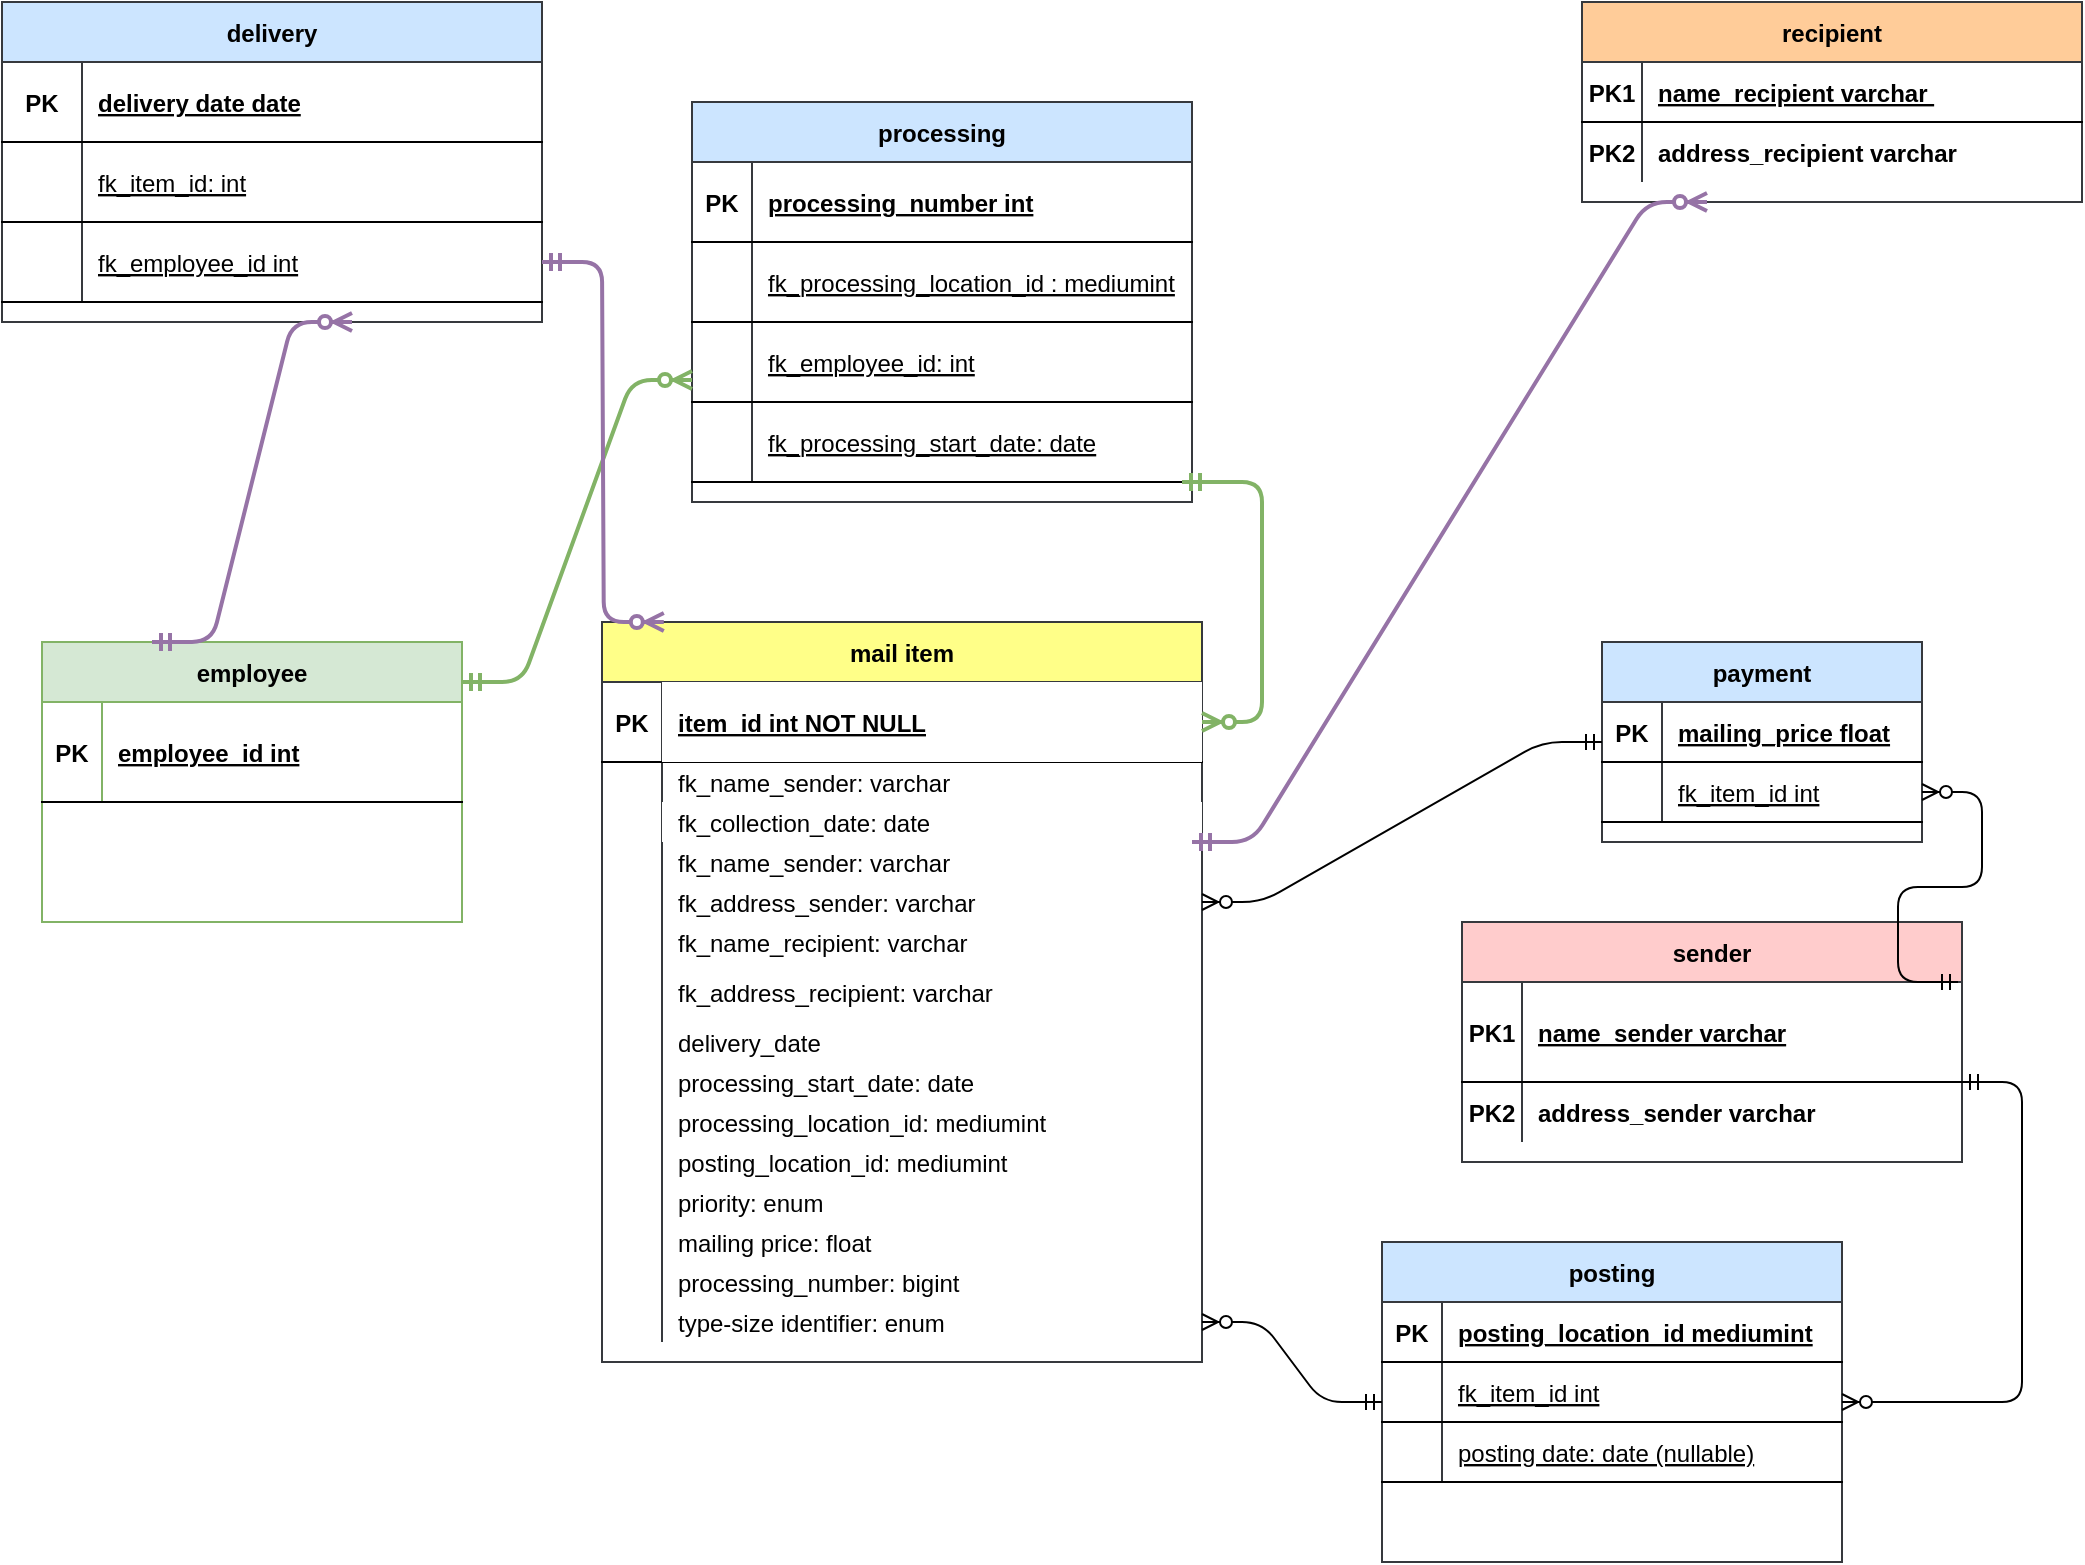 <mxfile version="13.6.2" type="device"><diagram id="R2lEEEUBdFMjLlhIrx00" name="Page-1"><mxGraphModel dx="830" dy="492" grid="1" gridSize="10" guides="1" tooltips="1" connect="1" arrows="1" fold="1" page="1" pageScale="1" pageWidth="1100" pageHeight="850" math="0" shadow="0" extFonts="Permanent Marker^https://fonts.googleapis.com/css?family=Permanent+Marker"><root><mxCell id="0"/><mxCell id="1" parent="0"/><mxCell id="BK38zygmO4a3XmJDNrpy-70" value="delivery" style="shape=table;startSize=30;container=1;collapsible=1;childLayout=tableLayout;fixedRows=1;rowLines=0;fontStyle=1;align=center;resizeLast=1;fillColor=#cce5ff;strokeColor=#36393d;" parent="1" vertex="1"><mxGeometry x="30" y="50" width="270" height="160" as="geometry"/></mxCell><mxCell id="BK38zygmO4a3XmJDNrpy-71" value="" style="shape=partialRectangle;collapsible=0;dropTarget=0;pointerEvents=0;fillColor=none;points=[[0,0.5],[1,0.5]];portConstraint=eastwest;top=0;left=0;right=0;bottom=1;" parent="BK38zygmO4a3XmJDNrpy-70" vertex="1"><mxGeometry y="30" width="270" height="40" as="geometry"/></mxCell><mxCell id="BK38zygmO4a3XmJDNrpy-72" value="PK" style="shape=partialRectangle;overflow=hidden;connectable=0;fillColor=none;top=0;left=0;bottom=0;right=0;fontStyle=1;" parent="BK38zygmO4a3XmJDNrpy-71" vertex="1"><mxGeometry width="40" height="40" as="geometry"/></mxCell><mxCell id="BK38zygmO4a3XmJDNrpy-73" value="delivery date date" style="shape=partialRectangle;overflow=hidden;connectable=0;fillColor=none;top=0;left=0;bottom=0;right=0;align=left;spacingLeft=6;fontStyle=5;" parent="BK38zygmO4a3XmJDNrpy-71" vertex="1"><mxGeometry x="40" width="230" height="40" as="geometry"/></mxCell><mxCell id="pN4cOaqrdixhjaZD2MsB-4" value="" style="shape=partialRectangle;collapsible=0;dropTarget=0;pointerEvents=0;fillColor=none;points=[[0,0.5],[1,0.5]];portConstraint=eastwest;top=0;left=0;right=0;bottom=1;" vertex="1" parent="BK38zygmO4a3XmJDNrpy-70"><mxGeometry y="70" width="270" height="40" as="geometry"/></mxCell><mxCell id="pN4cOaqrdixhjaZD2MsB-5" value="" style="shape=partialRectangle;overflow=hidden;connectable=0;fillColor=none;top=0;left=0;bottom=0;right=0;fontStyle=1;" vertex="1" parent="pN4cOaqrdixhjaZD2MsB-4"><mxGeometry width="40" height="40" as="geometry"/></mxCell><mxCell id="pN4cOaqrdixhjaZD2MsB-6" value="fk_item_id: int" style="shape=partialRectangle;overflow=hidden;connectable=0;fillColor=none;top=0;left=0;bottom=0;right=0;align=left;spacingLeft=6;fontStyle=4;" vertex="1" parent="pN4cOaqrdixhjaZD2MsB-4"><mxGeometry x="40" width="230" height="40" as="geometry"/></mxCell><mxCell id="pN4cOaqrdixhjaZD2MsB-7" value="" style="shape=partialRectangle;collapsible=0;dropTarget=0;pointerEvents=0;fillColor=none;points=[[0,0.5],[1,0.5]];portConstraint=eastwest;top=0;left=0;right=0;bottom=1;" vertex="1" parent="BK38zygmO4a3XmJDNrpy-70"><mxGeometry y="110" width="270" height="40" as="geometry"/></mxCell><mxCell id="pN4cOaqrdixhjaZD2MsB-8" value="" style="shape=partialRectangle;overflow=hidden;connectable=0;fillColor=none;top=0;left=0;bottom=0;right=0;fontStyle=1;" vertex="1" parent="pN4cOaqrdixhjaZD2MsB-7"><mxGeometry width="40" height="40" as="geometry"/></mxCell><mxCell id="pN4cOaqrdixhjaZD2MsB-9" value="fk_employee_id int" style="shape=partialRectangle;overflow=hidden;connectable=0;fillColor=none;top=0;left=0;bottom=0;right=0;align=left;spacingLeft=6;fontStyle=4;" vertex="1" parent="pN4cOaqrdixhjaZD2MsB-7"><mxGeometry x="40" width="230" height="40" as="geometry"/></mxCell><mxCell id="C-vyLk0tnHw3VtMMgP7b-2" value="recipient" style="shape=table;startSize=30;container=1;collapsible=1;childLayout=tableLayout;fixedRows=1;rowLines=0;fontStyle=1;align=center;resizeLast=1;fillColor=#ffcc99;strokeColor=#36393d;" parent="1" vertex="1"><mxGeometry x="820" y="50" width="250" height="100" as="geometry"/></mxCell><mxCell id="C-vyLk0tnHw3VtMMgP7b-3" value="" style="shape=partialRectangle;collapsible=0;dropTarget=0;pointerEvents=0;fillColor=none;points=[[0,0.5],[1,0.5]];portConstraint=eastwest;top=0;left=0;right=0;bottom=1;" parent="C-vyLk0tnHw3VtMMgP7b-2" vertex="1"><mxGeometry y="30" width="250" height="30" as="geometry"/></mxCell><mxCell id="C-vyLk0tnHw3VtMMgP7b-4" value="PK1" style="shape=partialRectangle;overflow=hidden;connectable=0;fillColor=none;top=0;left=0;bottom=0;right=0;fontStyle=1;" parent="C-vyLk0tnHw3VtMMgP7b-3" vertex="1"><mxGeometry width="30" height="30" as="geometry"/></mxCell><mxCell id="C-vyLk0tnHw3VtMMgP7b-5" value="name_recipient varchar " style="shape=partialRectangle;overflow=hidden;connectable=0;fillColor=none;top=0;left=0;bottom=0;right=0;align=left;spacingLeft=6;fontStyle=5;" parent="C-vyLk0tnHw3VtMMgP7b-3" vertex="1"><mxGeometry x="30" width="220" height="30" as="geometry"/></mxCell><mxCell id="C-vyLk0tnHw3VtMMgP7b-6" value="" style="shape=partialRectangle;collapsible=0;dropTarget=0;pointerEvents=0;fillColor=none;points=[[0,0.5],[1,0.5]];portConstraint=eastwest;top=0;left=0;right=0;bottom=0;" parent="C-vyLk0tnHw3VtMMgP7b-2" vertex="1"><mxGeometry y="60" width="250" height="30" as="geometry"/></mxCell><mxCell id="C-vyLk0tnHw3VtMMgP7b-7" value="PK2" style="shape=partialRectangle;overflow=hidden;connectable=0;fillColor=none;top=0;left=0;bottom=0;right=0;fontStyle=1" parent="C-vyLk0tnHw3VtMMgP7b-6" vertex="1"><mxGeometry width="30" height="30" as="geometry"/></mxCell><mxCell id="C-vyLk0tnHw3VtMMgP7b-8" value="address_recipient varchar" style="shape=partialRectangle;overflow=hidden;connectable=0;fillColor=none;top=0;left=0;bottom=0;right=0;align=left;spacingLeft=6;fontStyle=1" parent="C-vyLk0tnHw3VtMMgP7b-6" vertex="1"><mxGeometry x="30" width="220" height="30" as="geometry"/></mxCell><mxCell id="C-vyLk0tnHw3VtMMgP7b-13" value="sender" style="shape=table;startSize=30;container=1;collapsible=1;childLayout=tableLayout;fixedRows=1;rowLines=0;fontStyle=1;align=center;resizeLast=1;flipH=1;fillColor=#ffcccc;strokeColor=#36393d;" parent="1" vertex="1"><mxGeometry x="760" y="510" width="250" height="120" as="geometry"/></mxCell><mxCell id="C-vyLk0tnHw3VtMMgP7b-14" value="" style="shape=partialRectangle;collapsible=0;dropTarget=0;pointerEvents=0;fillColor=none;points=[[0,0.5],[1,0.5]];portConstraint=eastwest;top=0;left=0;right=0;bottom=1;" parent="C-vyLk0tnHw3VtMMgP7b-13" vertex="1"><mxGeometry y="30" width="250" height="50" as="geometry"/></mxCell><mxCell id="C-vyLk0tnHw3VtMMgP7b-15" value="PK1" style="shape=partialRectangle;overflow=hidden;connectable=0;fillColor=none;top=0;left=0;bottom=0;right=0;fontStyle=1;" parent="C-vyLk0tnHw3VtMMgP7b-14" vertex="1"><mxGeometry width="30" height="50" as="geometry"/></mxCell><mxCell id="C-vyLk0tnHw3VtMMgP7b-16" value="name_sender varchar" style="shape=partialRectangle;overflow=hidden;connectable=0;fillColor=none;top=0;left=0;bottom=0;right=0;align=left;spacingLeft=6;fontStyle=5;" parent="C-vyLk0tnHw3VtMMgP7b-14" vertex="1"><mxGeometry x="30" width="220" height="50" as="geometry"/></mxCell><mxCell id="C-vyLk0tnHw3VtMMgP7b-17" value="" style="shape=partialRectangle;collapsible=0;dropTarget=0;pointerEvents=0;fillColor=none;points=[[0,0.5],[1,0.5]];portConstraint=eastwest;top=0;left=0;right=0;bottom=0;fontStyle=1" parent="C-vyLk0tnHw3VtMMgP7b-13" vertex="1"><mxGeometry y="80" width="250" height="30" as="geometry"/></mxCell><mxCell id="C-vyLk0tnHw3VtMMgP7b-18" value="PK2" style="shape=partialRectangle;overflow=hidden;connectable=0;fillColor=none;top=0;left=0;bottom=0;right=0;fontStyle=1" parent="C-vyLk0tnHw3VtMMgP7b-17" vertex="1"><mxGeometry width="30" height="30" as="geometry"/></mxCell><mxCell id="C-vyLk0tnHw3VtMMgP7b-19" value="address_sender varchar" style="shape=partialRectangle;overflow=hidden;connectable=0;fillColor=none;top=0;left=0;bottom=0;right=0;align=left;spacingLeft=6;fontStyle=1" parent="C-vyLk0tnHw3VtMMgP7b-17" vertex="1"><mxGeometry x="30" width="220" height="30" as="geometry"/></mxCell><mxCell id="BK38zygmO4a3XmJDNrpy-66" value="processing" style="shape=table;startSize=30;container=1;collapsible=1;childLayout=tableLayout;fixedRows=1;rowLines=0;fontStyle=1;align=center;resizeLast=1;fillColor=#cce5ff;strokeColor=#36393d;" parent="1" vertex="1"><mxGeometry x="375" y="100" width="250" height="200" as="geometry"/></mxCell><mxCell id="BK38zygmO4a3XmJDNrpy-67" value="" style="shape=partialRectangle;collapsible=0;dropTarget=0;pointerEvents=0;fillColor=none;points=[[0,0.5],[1,0.5]];portConstraint=eastwest;top=0;left=0;right=0;bottom=1;" parent="BK38zygmO4a3XmJDNrpy-66" vertex="1"><mxGeometry y="30" width="250" height="40" as="geometry"/></mxCell><mxCell id="BK38zygmO4a3XmJDNrpy-68" value="PK" style="shape=partialRectangle;overflow=hidden;connectable=0;fillColor=none;top=0;left=0;bottom=0;right=0;fontStyle=1;" parent="BK38zygmO4a3XmJDNrpy-67" vertex="1"><mxGeometry width="30" height="40" as="geometry"/></mxCell><mxCell id="BK38zygmO4a3XmJDNrpy-69" value="processing_number int" style="shape=partialRectangle;overflow=hidden;connectable=0;fillColor=none;top=0;left=0;bottom=0;right=0;align=left;spacingLeft=6;fontStyle=5;" parent="BK38zygmO4a3XmJDNrpy-67" vertex="1"><mxGeometry x="30" width="220" height="40" as="geometry"/></mxCell><mxCell id="pN4cOaqrdixhjaZD2MsB-16" value="" style="shape=partialRectangle;collapsible=0;dropTarget=0;pointerEvents=0;fillColor=none;points=[[0,0.5],[1,0.5]];portConstraint=eastwest;top=0;left=0;right=0;bottom=1;fontStyle=0" vertex="1" parent="BK38zygmO4a3XmJDNrpy-66"><mxGeometry y="70" width="250" height="40" as="geometry"/></mxCell><mxCell id="pN4cOaqrdixhjaZD2MsB-17" value="" style="shape=partialRectangle;overflow=hidden;connectable=0;fillColor=none;top=0;left=0;bottom=0;right=0;fontStyle=1;" vertex="1" parent="pN4cOaqrdixhjaZD2MsB-16"><mxGeometry width="30" height="40" as="geometry"/></mxCell><mxCell id="pN4cOaqrdixhjaZD2MsB-18" value="fk_processing_location_id : mediumint" style="shape=partialRectangle;overflow=hidden;connectable=0;fillColor=none;top=0;left=0;bottom=0;right=0;align=left;spacingLeft=6;fontStyle=4;" vertex="1" parent="pN4cOaqrdixhjaZD2MsB-16"><mxGeometry x="30" width="220" height="40" as="geometry"/></mxCell><mxCell id="pN4cOaqrdixhjaZD2MsB-19" value="" style="shape=partialRectangle;collapsible=0;dropTarget=0;pointerEvents=0;fillColor=none;points=[[0,0.5],[1,0.5]];portConstraint=eastwest;top=0;left=0;right=0;bottom=1;" vertex="1" parent="BK38zygmO4a3XmJDNrpy-66"><mxGeometry y="110" width="250" height="40" as="geometry"/></mxCell><mxCell id="pN4cOaqrdixhjaZD2MsB-20" value="" style="shape=partialRectangle;overflow=hidden;connectable=0;fillColor=none;top=0;left=0;bottom=0;right=0;fontStyle=1;" vertex="1" parent="pN4cOaqrdixhjaZD2MsB-19"><mxGeometry width="30" height="40" as="geometry"/></mxCell><mxCell id="pN4cOaqrdixhjaZD2MsB-21" value="fk_employee_id: int" style="shape=partialRectangle;overflow=hidden;connectable=0;fillColor=none;top=0;left=0;bottom=0;right=0;align=left;spacingLeft=6;fontStyle=4;" vertex="1" parent="pN4cOaqrdixhjaZD2MsB-19"><mxGeometry x="30" width="220" height="40" as="geometry"/></mxCell><mxCell id="pN4cOaqrdixhjaZD2MsB-22" value="" style="shape=partialRectangle;collapsible=0;dropTarget=0;pointerEvents=0;fillColor=none;points=[[0,0.5],[1,0.5]];portConstraint=eastwest;top=0;left=0;right=0;bottom=1;" vertex="1" parent="BK38zygmO4a3XmJDNrpy-66"><mxGeometry y="150" width="250" height="40" as="geometry"/></mxCell><mxCell id="pN4cOaqrdixhjaZD2MsB-23" value="" style="shape=partialRectangle;overflow=hidden;connectable=0;fillColor=none;top=0;left=0;bottom=0;right=0;fontStyle=1;" vertex="1" parent="pN4cOaqrdixhjaZD2MsB-22"><mxGeometry width="30" height="40" as="geometry"/></mxCell><mxCell id="pN4cOaqrdixhjaZD2MsB-24" value="fk_processing_start_date: date" style="shape=partialRectangle;overflow=hidden;connectable=0;fillColor=none;top=0;left=0;bottom=0;right=0;align=left;spacingLeft=6;fontStyle=4;" vertex="1" parent="pN4cOaqrdixhjaZD2MsB-22"><mxGeometry x="30" width="220" height="40" as="geometry"/></mxCell><mxCell id="BK38zygmO4a3XmJDNrpy-1" value="employee" style="shape=table;startSize=30;container=1;collapsible=1;childLayout=tableLayout;fixedRows=1;rowLines=0;fontStyle=1;align=center;resizeLast=1;fillColor=#d5e8d4;strokeColor=#82b366;" parent="1" vertex="1"><mxGeometry x="50" y="370" width="210" height="140" as="geometry"/></mxCell><mxCell id="BK38zygmO4a3XmJDNrpy-2" value="" style="shape=partialRectangle;collapsible=0;dropTarget=0;pointerEvents=0;fillColor=none;points=[[0,0.5],[1,0.5]];portConstraint=eastwest;top=0;left=0;right=0;bottom=1;" parent="BK38zygmO4a3XmJDNrpy-1" vertex="1"><mxGeometry y="30" width="210" height="50" as="geometry"/></mxCell><mxCell id="BK38zygmO4a3XmJDNrpy-3" value="PK" style="shape=partialRectangle;overflow=hidden;connectable=0;fillColor=none;top=0;left=0;bottom=0;right=0;fontStyle=1;" parent="BK38zygmO4a3XmJDNrpy-2" vertex="1"><mxGeometry width="30" height="50" as="geometry"/></mxCell><mxCell id="BK38zygmO4a3XmJDNrpy-4" value="employee_id int" style="shape=partialRectangle;overflow=hidden;connectable=0;fillColor=none;top=0;left=0;bottom=0;right=0;align=left;spacingLeft=6;fontStyle=5;" parent="BK38zygmO4a3XmJDNrpy-2" vertex="1"><mxGeometry x="30" width="180" height="50" as="geometry"/></mxCell><mxCell id="pN4cOaqrdixhjaZD2MsB-28" value="payment" style="shape=table;startSize=30;container=1;collapsible=1;childLayout=tableLayout;fixedRows=1;rowLines=0;fontStyle=1;align=center;resizeLast=1;fillColor=#cce5ff;strokeColor=#36393d;" vertex="1" parent="1"><mxGeometry x="830" y="370" width="160" height="100" as="geometry"/></mxCell><mxCell id="pN4cOaqrdixhjaZD2MsB-29" value="" style="shape=partialRectangle;collapsible=0;dropTarget=0;pointerEvents=0;fillColor=none;points=[[0,0.5],[1,0.5]];portConstraint=eastwest;top=0;left=0;right=0;bottom=1;" vertex="1" parent="pN4cOaqrdixhjaZD2MsB-28"><mxGeometry y="30" width="160" height="30" as="geometry"/></mxCell><mxCell id="pN4cOaqrdixhjaZD2MsB-30" value="PK" style="shape=partialRectangle;overflow=hidden;connectable=0;fillColor=none;top=0;left=0;bottom=0;right=0;fontStyle=1;" vertex="1" parent="pN4cOaqrdixhjaZD2MsB-29"><mxGeometry width="30" height="30" as="geometry"/></mxCell><mxCell id="pN4cOaqrdixhjaZD2MsB-31" value="mailing_price float" style="shape=partialRectangle;overflow=hidden;connectable=0;fillColor=none;top=0;left=0;bottom=0;right=0;align=left;spacingLeft=6;fontStyle=5;" vertex="1" parent="pN4cOaqrdixhjaZD2MsB-29"><mxGeometry x="30" width="130" height="30" as="geometry"/></mxCell><mxCell id="pN4cOaqrdixhjaZD2MsB-32" value="" style="shape=partialRectangle;collapsible=0;dropTarget=0;pointerEvents=0;fillColor=none;points=[[0,0.5],[1,0.5]];portConstraint=eastwest;top=0;left=0;right=0;bottom=1;" vertex="1" parent="pN4cOaqrdixhjaZD2MsB-28"><mxGeometry y="60" width="160" height="30" as="geometry"/></mxCell><mxCell id="pN4cOaqrdixhjaZD2MsB-33" value="" style="shape=partialRectangle;overflow=hidden;connectable=0;fillColor=none;top=0;left=0;bottom=0;right=0;fontStyle=1;" vertex="1" parent="pN4cOaqrdixhjaZD2MsB-32"><mxGeometry width="30" height="30" as="geometry"/></mxCell><mxCell id="pN4cOaqrdixhjaZD2MsB-34" value="fk_item_id int" style="shape=partialRectangle;overflow=hidden;connectable=0;fillColor=none;top=0;left=0;bottom=0;right=0;align=left;spacingLeft=6;fontStyle=4;" vertex="1" parent="pN4cOaqrdixhjaZD2MsB-32"><mxGeometry x="30" width="130" height="30" as="geometry"/></mxCell><mxCell id="pN4cOaqrdixhjaZD2MsB-35" value="posting" style="shape=table;startSize=30;container=1;collapsible=1;childLayout=tableLayout;fixedRows=1;rowLines=0;fontStyle=1;align=center;resizeLast=1;fillColor=#cce5ff;strokeColor=#36393d;" vertex="1" parent="1"><mxGeometry x="720" y="670" width="230" height="160" as="geometry"/></mxCell><mxCell id="pN4cOaqrdixhjaZD2MsB-36" value="" style="shape=partialRectangle;collapsible=0;dropTarget=0;pointerEvents=0;fillColor=none;points=[[0,0.5],[1,0.5]];portConstraint=eastwest;top=0;left=0;right=0;bottom=1;" vertex="1" parent="pN4cOaqrdixhjaZD2MsB-35"><mxGeometry y="30" width="230" height="30" as="geometry"/></mxCell><mxCell id="pN4cOaqrdixhjaZD2MsB-37" value="PK" style="shape=partialRectangle;overflow=hidden;connectable=0;fillColor=none;top=0;left=0;bottom=0;right=0;fontStyle=1;" vertex="1" parent="pN4cOaqrdixhjaZD2MsB-36"><mxGeometry width="30" height="30" as="geometry"/></mxCell><mxCell id="pN4cOaqrdixhjaZD2MsB-38" value="posting_location_id mediumint" style="shape=partialRectangle;overflow=hidden;connectable=0;fillColor=none;top=0;left=0;bottom=0;right=0;align=left;spacingLeft=6;fontStyle=5;" vertex="1" parent="pN4cOaqrdixhjaZD2MsB-36"><mxGeometry x="30" width="200" height="30" as="geometry"/></mxCell><mxCell id="pN4cOaqrdixhjaZD2MsB-39" value="" style="shape=partialRectangle;collapsible=0;dropTarget=0;pointerEvents=0;fillColor=none;points=[[0,0.5],[1,0.5]];portConstraint=eastwest;top=0;left=0;right=0;bottom=1;" vertex="1" parent="pN4cOaqrdixhjaZD2MsB-35"><mxGeometry y="60" width="230" height="30" as="geometry"/></mxCell><mxCell id="pN4cOaqrdixhjaZD2MsB-40" value="" style="shape=partialRectangle;overflow=hidden;connectable=0;fillColor=none;top=0;left=0;bottom=0;right=0;fontStyle=1;" vertex="1" parent="pN4cOaqrdixhjaZD2MsB-39"><mxGeometry width="30" height="30" as="geometry"/></mxCell><mxCell id="pN4cOaqrdixhjaZD2MsB-41" value="fk_item_id int" style="shape=partialRectangle;overflow=hidden;connectable=0;fillColor=none;top=0;left=0;bottom=0;right=0;align=left;spacingLeft=6;fontStyle=4;" vertex="1" parent="pN4cOaqrdixhjaZD2MsB-39"><mxGeometry x="30" width="200" height="30" as="geometry"/></mxCell><mxCell id="pN4cOaqrdixhjaZD2MsB-42" value="" style="shape=partialRectangle;collapsible=0;dropTarget=0;pointerEvents=0;fillColor=none;points=[[0,0.5],[1,0.5]];portConstraint=eastwest;top=0;left=0;right=0;bottom=1;" vertex="1" parent="pN4cOaqrdixhjaZD2MsB-35"><mxGeometry y="90" width="230" height="30" as="geometry"/></mxCell><mxCell id="pN4cOaqrdixhjaZD2MsB-43" value="" style="shape=partialRectangle;overflow=hidden;connectable=0;fillColor=none;top=0;left=0;bottom=0;right=0;fontStyle=1;" vertex="1" parent="pN4cOaqrdixhjaZD2MsB-42"><mxGeometry width="30" height="30" as="geometry"/></mxCell><mxCell id="pN4cOaqrdixhjaZD2MsB-44" value="posting date: date (nullable)" style="shape=partialRectangle;overflow=hidden;connectable=0;fillColor=none;top=0;left=0;bottom=0;right=0;align=left;spacingLeft=6;fontStyle=4;" vertex="1" parent="pN4cOaqrdixhjaZD2MsB-42"><mxGeometry x="30" width="200" height="30" as="geometry"/></mxCell><mxCell id="C-vyLk0tnHw3VtMMgP7b-23" value="mail item" style="shape=table;startSize=30;container=1;collapsible=1;childLayout=tableLayout;fixedRows=1;rowLines=0;fontStyle=1;align=center;resizeLast=1;fillColor=#ffff88;strokeColor=#36393d;" parent="1" vertex="1"><mxGeometry x="330" y="360" width="300" height="370" as="geometry"/></mxCell><mxCell id="C-vyLk0tnHw3VtMMgP7b-24" value="" style="shape=partialRectangle;collapsible=0;dropTarget=0;pointerEvents=0;fillColor=none;points=[[0,0.5],[1,0.5]];portConstraint=eastwest;top=0;left=0;right=0;bottom=1;" parent="C-vyLk0tnHw3VtMMgP7b-23" vertex="1"><mxGeometry y="30" width="300" height="40" as="geometry"/></mxCell><mxCell id="C-vyLk0tnHw3VtMMgP7b-25" value="PK" style="shape=partialRectangle;overflow=hidden;connectable=0;fillColor=none;top=0;left=0;bottom=0;right=0;fontStyle=1;" parent="C-vyLk0tnHw3VtMMgP7b-24" vertex="1"><mxGeometry width="30" height="40" as="geometry"/></mxCell><mxCell id="C-vyLk0tnHw3VtMMgP7b-26" value="item_id int NOT NULL " style="shape=partialRectangle;overflow=hidden;connectable=0;top=0;left=0;bottom=0;right=0;align=left;spacingLeft=6;fontStyle=5;" parent="C-vyLk0tnHw3VtMMgP7b-24" vertex="1"><mxGeometry x="30" width="270" height="40" as="geometry"/></mxCell><mxCell id="C-vyLk0tnHw3VtMMgP7b-27" value="" style="shape=partialRectangle;collapsible=0;dropTarget=0;pointerEvents=0;fillColor=none;points=[[0,0.5],[1,0.5]];portConstraint=eastwest;top=0;left=0;right=0;bottom=0;" parent="C-vyLk0tnHw3VtMMgP7b-23" vertex="1"><mxGeometry y="70" width="300" height="20" as="geometry"/></mxCell><mxCell id="C-vyLk0tnHw3VtMMgP7b-28" value="" style="shape=partialRectangle;overflow=hidden;connectable=0;fillColor=none;top=0;left=0;bottom=0;right=0;" parent="C-vyLk0tnHw3VtMMgP7b-27" vertex="1"><mxGeometry width="30" height="20" as="geometry"/></mxCell><mxCell id="C-vyLk0tnHw3VtMMgP7b-29" value="fk_name_sender: varchar" style="shape=partialRectangle;overflow=hidden;connectable=0;fillColor=none;top=0;left=0;bottom=0;right=0;align=left;spacingLeft=6;strokeColor=#FFFF99;" parent="C-vyLk0tnHw3VtMMgP7b-27" vertex="1"><mxGeometry x="30" width="270" height="20" as="geometry"/></mxCell><mxCell id="BK38zygmO4a3XmJDNrpy-11" value="" style="shape=partialRectangle;collapsible=0;dropTarget=0;pointerEvents=0;fillColor=none;points=[[0,0.5],[1,0.5]];portConstraint=eastwest;top=0;left=0;right=0;bottom=0;" parent="C-vyLk0tnHw3VtMMgP7b-23" vertex="1"><mxGeometry y="90" width="300" height="20" as="geometry"/></mxCell><mxCell id="BK38zygmO4a3XmJDNrpy-12" value="" style="shape=partialRectangle;overflow=hidden;connectable=0;fillColor=none;top=0;left=0;bottom=0;right=0;" parent="BK38zygmO4a3XmJDNrpy-11" vertex="1"><mxGeometry width="30" height="20" as="geometry"/></mxCell><mxCell id="BK38zygmO4a3XmJDNrpy-13" value="fk_collection_date: date" style="shape=partialRectangle;overflow=hidden;connectable=0;top=0;left=0;bottom=0;right=0;align=left;spacingLeft=6;" parent="BK38zygmO4a3XmJDNrpy-11" vertex="1"><mxGeometry x="30" width="270" height="20" as="geometry"/></mxCell><mxCell id="BK38zygmO4a3XmJDNrpy-23" value="" style="shape=partialRectangle;collapsible=0;dropTarget=0;pointerEvents=0;fillColor=none;points=[[0,0.5],[1,0.5]];portConstraint=eastwest;top=0;left=0;right=0;bottom=0;" parent="C-vyLk0tnHw3VtMMgP7b-23" vertex="1"><mxGeometry y="110" width="300" height="20" as="geometry"/></mxCell><mxCell id="BK38zygmO4a3XmJDNrpy-24" value="" style="shape=partialRectangle;overflow=hidden;connectable=0;fillColor=none;top=0;left=0;bottom=0;right=0;" parent="BK38zygmO4a3XmJDNrpy-23" vertex="1"><mxGeometry width="30" height="20" as="geometry"/></mxCell><mxCell id="BK38zygmO4a3XmJDNrpy-25" value="fk_name_sender: varchar" style="shape=partialRectangle;overflow=hidden;connectable=0;fillColor=none;top=0;left=0;bottom=0;right=0;align=left;spacingLeft=6;strokeColor=#FFFF99;" parent="BK38zygmO4a3XmJDNrpy-23" vertex="1"><mxGeometry x="30" width="270" height="20" as="geometry"/></mxCell><mxCell id="BK38zygmO4a3XmJDNrpy-26" value="" style="shape=partialRectangle;collapsible=0;dropTarget=0;pointerEvents=0;fillColor=none;points=[[0,0.5],[1,0.5]];portConstraint=eastwest;top=0;left=0;right=0;bottom=0;" parent="C-vyLk0tnHw3VtMMgP7b-23" vertex="1"><mxGeometry y="130" width="300" height="20" as="geometry"/></mxCell><mxCell id="BK38zygmO4a3XmJDNrpy-27" value="" style="shape=partialRectangle;overflow=hidden;connectable=0;fillColor=none;top=0;left=0;bottom=0;right=0;" parent="BK38zygmO4a3XmJDNrpy-26" vertex="1"><mxGeometry width="30" height="20" as="geometry"/></mxCell><mxCell id="BK38zygmO4a3XmJDNrpy-28" value="fk_address_sender: varchar" style="shape=partialRectangle;overflow=hidden;connectable=0;fillColor=none;top=0;left=0;bottom=0;right=0;align=left;spacingLeft=6;" parent="BK38zygmO4a3XmJDNrpy-26" vertex="1"><mxGeometry x="30" width="270" height="20" as="geometry"/></mxCell><mxCell id="BK38zygmO4a3XmJDNrpy-29" value="" style="shape=partialRectangle;collapsible=0;dropTarget=0;pointerEvents=0;fillColor=none;points=[[0,0.5],[1,0.5]];portConstraint=eastwest;top=0;left=0;right=0;bottom=0;" parent="C-vyLk0tnHw3VtMMgP7b-23" vertex="1"><mxGeometry y="150" width="300" height="20" as="geometry"/></mxCell><mxCell id="BK38zygmO4a3XmJDNrpy-30" value="" style="shape=partialRectangle;overflow=hidden;connectable=0;fillColor=none;top=0;left=0;bottom=0;right=0;" parent="BK38zygmO4a3XmJDNrpy-29" vertex="1"><mxGeometry width="30" height="20" as="geometry"/></mxCell><mxCell id="BK38zygmO4a3XmJDNrpy-31" value="fk_name_recipient: varchar" style="shape=partialRectangle;overflow=hidden;connectable=0;fillColor=none;top=0;left=0;bottom=0;right=0;align=left;spacingLeft=6;" parent="BK38zygmO4a3XmJDNrpy-29" vertex="1"><mxGeometry x="30" width="270" height="20" as="geometry"/></mxCell><mxCell id="BK38zygmO4a3XmJDNrpy-32" value="" style="shape=partialRectangle;collapsible=0;dropTarget=0;pointerEvents=0;fillColor=none;points=[[0,0.5],[1,0.5]];portConstraint=eastwest;top=0;left=0;right=0;bottom=0;" parent="C-vyLk0tnHw3VtMMgP7b-23" vertex="1"><mxGeometry y="170" width="300" height="30" as="geometry"/></mxCell><mxCell id="BK38zygmO4a3XmJDNrpy-33" value="" style="shape=partialRectangle;overflow=hidden;connectable=0;fillColor=none;top=0;left=0;bottom=0;right=0;" parent="BK38zygmO4a3XmJDNrpy-32" vertex="1"><mxGeometry width="30" height="30" as="geometry"/></mxCell><mxCell id="BK38zygmO4a3XmJDNrpy-34" value="fk_address_recipient: varchar" style="shape=partialRectangle;overflow=hidden;connectable=0;fillColor=none;top=0;left=0;bottom=0;right=0;align=left;spacingLeft=6;strokeColor=#FFFF99;" parent="BK38zygmO4a3XmJDNrpy-32" vertex="1"><mxGeometry x="30" width="270" height="30" as="geometry"/></mxCell><mxCell id="BK38zygmO4a3XmJDNrpy-35" value="" style="shape=partialRectangle;collapsible=0;dropTarget=0;pointerEvents=0;fillColor=none;points=[[0,0.5],[1,0.5]];portConstraint=eastwest;top=0;left=0;right=0;bottom=0;" parent="C-vyLk0tnHw3VtMMgP7b-23" vertex="1"><mxGeometry y="200" width="300" height="20" as="geometry"/></mxCell><mxCell id="BK38zygmO4a3XmJDNrpy-36" value="" style="shape=partialRectangle;overflow=hidden;connectable=0;fillColor=none;top=0;left=0;bottom=0;right=0;" parent="BK38zygmO4a3XmJDNrpy-35" vertex="1"><mxGeometry width="30" height="20" as="geometry"/></mxCell><mxCell id="BK38zygmO4a3XmJDNrpy-37" value="delivery_date" style="shape=partialRectangle;overflow=hidden;connectable=0;fillColor=none;top=0;left=0;bottom=0;right=0;align=left;spacingLeft=6;strokeColor=#FFFF99;" parent="BK38zygmO4a3XmJDNrpy-35" vertex="1"><mxGeometry x="30" width="270" height="20" as="geometry"/></mxCell><mxCell id="BK38zygmO4a3XmJDNrpy-38" value="" style="shape=partialRectangle;collapsible=0;dropTarget=0;pointerEvents=0;fillColor=none;points=[[0,0.5],[1,0.5]];portConstraint=eastwest;top=0;left=0;right=0;bottom=0;" parent="C-vyLk0tnHw3VtMMgP7b-23" vertex="1"><mxGeometry y="220" width="300" height="20" as="geometry"/></mxCell><mxCell id="BK38zygmO4a3XmJDNrpy-39" value="" style="shape=partialRectangle;overflow=hidden;connectable=0;fillColor=none;top=0;left=0;bottom=0;right=0;" parent="BK38zygmO4a3XmJDNrpy-38" vertex="1"><mxGeometry width="30" height="20" as="geometry"/></mxCell><mxCell id="BK38zygmO4a3XmJDNrpy-40" value="processing_start_date: date" style="shape=partialRectangle;overflow=hidden;connectable=0;fillColor=none;top=0;left=0;bottom=0;right=0;align=left;spacingLeft=6;" parent="BK38zygmO4a3XmJDNrpy-38" vertex="1"><mxGeometry x="30" width="270" height="20" as="geometry"/></mxCell><mxCell id="BK38zygmO4a3XmJDNrpy-41" value="" style="shape=partialRectangle;collapsible=0;dropTarget=0;pointerEvents=0;fillColor=none;points=[[0,0.5],[1,0.5]];portConstraint=eastwest;top=0;left=0;right=0;bottom=0;" parent="C-vyLk0tnHw3VtMMgP7b-23" vertex="1"><mxGeometry y="240" width="300" height="20" as="geometry"/></mxCell><mxCell id="BK38zygmO4a3XmJDNrpy-42" value="" style="shape=partialRectangle;overflow=hidden;connectable=0;fillColor=none;top=0;left=0;bottom=0;right=0;" parent="BK38zygmO4a3XmJDNrpy-41" vertex="1"><mxGeometry width="30" height="20" as="geometry"/></mxCell><mxCell id="BK38zygmO4a3XmJDNrpy-43" value="processing_location_id: mediumint" style="shape=partialRectangle;overflow=hidden;connectable=0;fillColor=none;top=0;left=0;bottom=0;right=0;align=left;spacingLeft=6;strokeColor=#FFFF99;" parent="BK38zygmO4a3XmJDNrpy-41" vertex="1"><mxGeometry x="30" width="270" height="20" as="geometry"/></mxCell><mxCell id="BK38zygmO4a3XmJDNrpy-44" value="" style="shape=partialRectangle;collapsible=0;dropTarget=0;pointerEvents=0;fillColor=none;points=[[0,0.5],[1,0.5]];portConstraint=eastwest;top=0;left=0;right=0;bottom=0;" parent="C-vyLk0tnHw3VtMMgP7b-23" vertex="1"><mxGeometry y="260" width="300" height="20" as="geometry"/></mxCell><mxCell id="BK38zygmO4a3XmJDNrpy-45" value="" style="shape=partialRectangle;overflow=hidden;connectable=0;fillColor=none;top=0;left=0;bottom=0;right=0;" parent="BK38zygmO4a3XmJDNrpy-44" vertex="1"><mxGeometry width="30" height="20" as="geometry"/></mxCell><mxCell id="BK38zygmO4a3XmJDNrpy-46" value="posting_location_id: mediumint" style="shape=partialRectangle;overflow=hidden;connectable=0;fillColor=none;top=0;left=0;bottom=0;right=0;align=left;spacingLeft=6;" parent="BK38zygmO4a3XmJDNrpy-44" vertex="1"><mxGeometry x="30" width="270" height="20" as="geometry"/></mxCell><mxCell id="BK38zygmO4a3XmJDNrpy-47" value="" style="shape=partialRectangle;collapsible=0;dropTarget=0;pointerEvents=0;fillColor=none;points=[[0,0.5],[1,0.5]];portConstraint=eastwest;top=0;left=0;right=0;bottom=0;" parent="C-vyLk0tnHw3VtMMgP7b-23" vertex="1"><mxGeometry y="280" width="300" height="20" as="geometry"/></mxCell><mxCell id="BK38zygmO4a3XmJDNrpy-48" value="" style="shape=partialRectangle;overflow=hidden;connectable=0;fillColor=none;top=0;left=0;bottom=0;right=0;" parent="BK38zygmO4a3XmJDNrpy-47" vertex="1"><mxGeometry width="30" height="20" as="geometry"/></mxCell><mxCell id="BK38zygmO4a3XmJDNrpy-49" value="priority: enum" style="shape=partialRectangle;overflow=hidden;connectable=0;fillColor=none;top=0;left=0;bottom=0;right=0;align=left;spacingLeft=6;" parent="BK38zygmO4a3XmJDNrpy-47" vertex="1"><mxGeometry x="30" width="270" height="20" as="geometry"/></mxCell><mxCell id="BK38zygmO4a3XmJDNrpy-50" value="" style="shape=partialRectangle;collapsible=0;dropTarget=0;pointerEvents=0;fillColor=none;points=[[0,0.5],[1,0.5]];portConstraint=eastwest;top=0;left=0;right=0;bottom=0;" parent="C-vyLk0tnHw3VtMMgP7b-23" vertex="1"><mxGeometry y="300" width="300" height="20" as="geometry"/></mxCell><mxCell id="BK38zygmO4a3XmJDNrpy-51" value="" style="shape=partialRectangle;overflow=hidden;connectable=0;fillColor=none;top=0;left=0;bottom=0;right=0;" parent="BK38zygmO4a3XmJDNrpy-50" vertex="1"><mxGeometry width="30" height="20" as="geometry"/></mxCell><mxCell id="BK38zygmO4a3XmJDNrpy-52" value="mailing price: float" style="shape=partialRectangle;overflow=hidden;connectable=0;fillColor=none;top=0;left=0;bottom=0;right=0;align=left;spacingLeft=6;" parent="BK38zygmO4a3XmJDNrpy-50" vertex="1"><mxGeometry x="30" width="270" height="20" as="geometry"/></mxCell><mxCell id="BK38zygmO4a3XmJDNrpy-53" value="" style="shape=partialRectangle;collapsible=0;dropTarget=0;pointerEvents=0;fillColor=none;points=[[0,0.5],[1,0.5]];portConstraint=eastwest;top=0;left=0;right=0;bottom=0;" parent="C-vyLk0tnHw3VtMMgP7b-23" vertex="1"><mxGeometry y="320" width="300" height="20" as="geometry"/></mxCell><mxCell id="BK38zygmO4a3XmJDNrpy-54" value="" style="shape=partialRectangle;overflow=hidden;connectable=0;fillColor=none;top=0;left=0;bottom=0;right=0;" parent="BK38zygmO4a3XmJDNrpy-53" vertex="1"><mxGeometry width="30" height="20" as="geometry"/></mxCell><mxCell id="BK38zygmO4a3XmJDNrpy-55" value="processing_number: bigint" style="shape=partialRectangle;overflow=hidden;connectable=0;fillColor=none;top=0;left=0;bottom=0;right=0;align=left;spacingLeft=6;" parent="BK38zygmO4a3XmJDNrpy-53" vertex="1"><mxGeometry x="30" width="270" height="20" as="geometry"/></mxCell><mxCell id="BK38zygmO4a3XmJDNrpy-56" value="" style="shape=partialRectangle;collapsible=0;dropTarget=0;pointerEvents=0;fillColor=none;points=[[0,0.5],[1,0.5]];portConstraint=eastwest;top=0;left=0;right=0;bottom=0;" parent="C-vyLk0tnHw3VtMMgP7b-23" vertex="1"><mxGeometry y="340" width="300" height="20" as="geometry"/></mxCell><mxCell id="BK38zygmO4a3XmJDNrpy-57" value="" style="shape=partialRectangle;overflow=hidden;connectable=0;fillColor=none;top=0;left=0;bottom=0;right=0;" parent="BK38zygmO4a3XmJDNrpy-56" vertex="1"><mxGeometry width="30" height="20" as="geometry"/></mxCell><mxCell id="BK38zygmO4a3XmJDNrpy-58" value="type-size identifier: enum" style="shape=partialRectangle;overflow=hidden;connectable=0;fillColor=none;top=0;left=0;bottom=0;right=0;align=left;spacingLeft=6;strokeColor=#FFFF99;" parent="BK38zygmO4a3XmJDNrpy-56" vertex="1"><mxGeometry x="30" width="270" height="20" as="geometry"/></mxCell><mxCell id="pN4cOaqrdixhjaZD2MsB-59" value="" style="edgeStyle=entityRelationEdgeStyle;fontSize=12;html=1;endArrow=ERzeroToMany;startArrow=ERmandOne;entryX=0;entryY=0.725;entryDx=0;entryDy=0;entryPerimeter=0;fillColor=#d5e8d4;strokeColor=#82b366;strokeWidth=2;" edge="1" parent="1" target="pN4cOaqrdixhjaZD2MsB-19"><mxGeometry width="100" height="100" relative="1" as="geometry"><mxPoint x="260" y="390" as="sourcePoint"/><mxPoint x="360" y="290" as="targetPoint"/></mxGeometry></mxCell><mxCell id="pN4cOaqrdixhjaZD2MsB-61" value="" style="edgeStyle=entityRelationEdgeStyle;fontSize=12;html=1;endArrow=ERzeroToMany;startArrow=ERmandOne;fillColor=#d5e8d4;strokeColor=#82b366;strokeWidth=2;" edge="1" parent="1" target="C-vyLk0tnHw3VtMMgP7b-24"><mxGeometry width="100" height="100" relative="1" as="geometry"><mxPoint x="620" y="290" as="sourcePoint"/><mxPoint x="735" y="170" as="targetPoint"/></mxGeometry></mxCell><mxCell id="pN4cOaqrdixhjaZD2MsB-62" value="" style="edgeStyle=entityRelationEdgeStyle;fontSize=12;html=1;endArrow=ERzeroToMany;startArrow=ERmandOne;" edge="1" parent="1" target="pN4cOaqrdixhjaZD2MsB-35"><mxGeometry width="100" height="100" relative="1" as="geometry"><mxPoint x="1010" y="590" as="sourcePoint"/><mxPoint x="1020" y="710" as="targetPoint"/></mxGeometry></mxCell><mxCell id="pN4cOaqrdixhjaZD2MsB-64" value="" style="edgeStyle=entityRelationEdgeStyle;fontSize=12;html=1;endArrow=ERzeroToMany;startArrow=ERmandOne;" edge="1" parent="1" source="pN4cOaqrdixhjaZD2MsB-35" target="BK38zygmO4a3XmJDNrpy-56"><mxGeometry width="100" height="100" relative="1" as="geometry"><mxPoint x="710" y="730" as="sourcePoint"/><mxPoint x="590" y="730" as="targetPoint"/></mxGeometry></mxCell><mxCell id="pN4cOaqrdixhjaZD2MsB-65" value="" style="edgeStyle=entityRelationEdgeStyle;fontSize=12;html=1;endArrow=ERzeroToMany;startArrow=ERmandOne;exitX=0.992;exitY=0;exitDx=0;exitDy=0;exitPerimeter=0;" edge="1" parent="1" source="C-vyLk0tnHw3VtMMgP7b-14" target="pN4cOaqrdixhjaZD2MsB-32"><mxGeometry width="100" height="100" relative="1" as="geometry"><mxPoint x="1020" y="520" as="sourcePoint"/><mxPoint x="930" y="480" as="targetPoint"/></mxGeometry></mxCell><mxCell id="pN4cOaqrdixhjaZD2MsB-66" value="" style="edgeStyle=entityRelationEdgeStyle;fontSize=12;html=1;endArrow=ERzeroToMany;startArrow=ERmandOne;" edge="1" parent="1" source="pN4cOaqrdixhjaZD2MsB-28" target="BK38zygmO4a3XmJDNrpy-26"><mxGeometry width="100" height="100" relative="1" as="geometry"><mxPoint x="768" y="485" as="sourcePoint"/><mxPoint x="750" y="390" as="targetPoint"/></mxGeometry></mxCell><mxCell id="pN4cOaqrdixhjaZD2MsB-67" value="" style="edgeStyle=entityRelationEdgeStyle;fontSize=12;html=1;endArrow=ERzeroToMany;startArrow=ERmandOne;fillColor=#e1d5e7;strokeColor=#9673a6;strokeWidth=2;" edge="1" parent="1"><mxGeometry width="100" height="100" relative="1" as="geometry"><mxPoint x="105" y="370" as="sourcePoint"/><mxPoint x="205" y="210" as="targetPoint"/></mxGeometry></mxCell><mxCell id="pN4cOaqrdixhjaZD2MsB-68" value="" style="edgeStyle=entityRelationEdgeStyle;fontSize=12;html=1;endArrow=ERzeroToMany;startArrow=ERmandOne;exitX=1;exitY=0.5;exitDx=0;exitDy=0;entryX=0.103;entryY=0;entryDx=0;entryDy=0;entryPerimeter=0;fillColor=#e1d5e7;strokeColor=#9673a6;strokeWidth=2;" edge="1" parent="1" source="pN4cOaqrdixhjaZD2MsB-7" target="C-vyLk0tnHw3VtMMgP7b-23"><mxGeometry width="100" height="100" relative="1" as="geometry"><mxPoint x="230" y="340" as="sourcePoint"/><mxPoint x="310" y="250" as="targetPoint"/></mxGeometry></mxCell><mxCell id="pN4cOaqrdixhjaZD2MsB-69" value="" style="edgeStyle=entityRelationEdgeStyle;fontSize=12;html=1;endArrow=ERzeroToMany;startArrow=ERmandOne;entryX=0.25;entryY=1;entryDx=0;entryDy=0;fillColor=#e1d5e7;strokeColor=#9673a6;strokeWidth=2;" edge="1" parent="1" target="C-vyLk0tnHw3VtMMgP7b-2"><mxGeometry width="100" height="100" relative="1" as="geometry"><mxPoint x="625" y="470" as="sourcePoint"/><mxPoint x="725" y="310" as="targetPoint"/></mxGeometry></mxCell></root></mxGraphModel></diagram></mxfile>